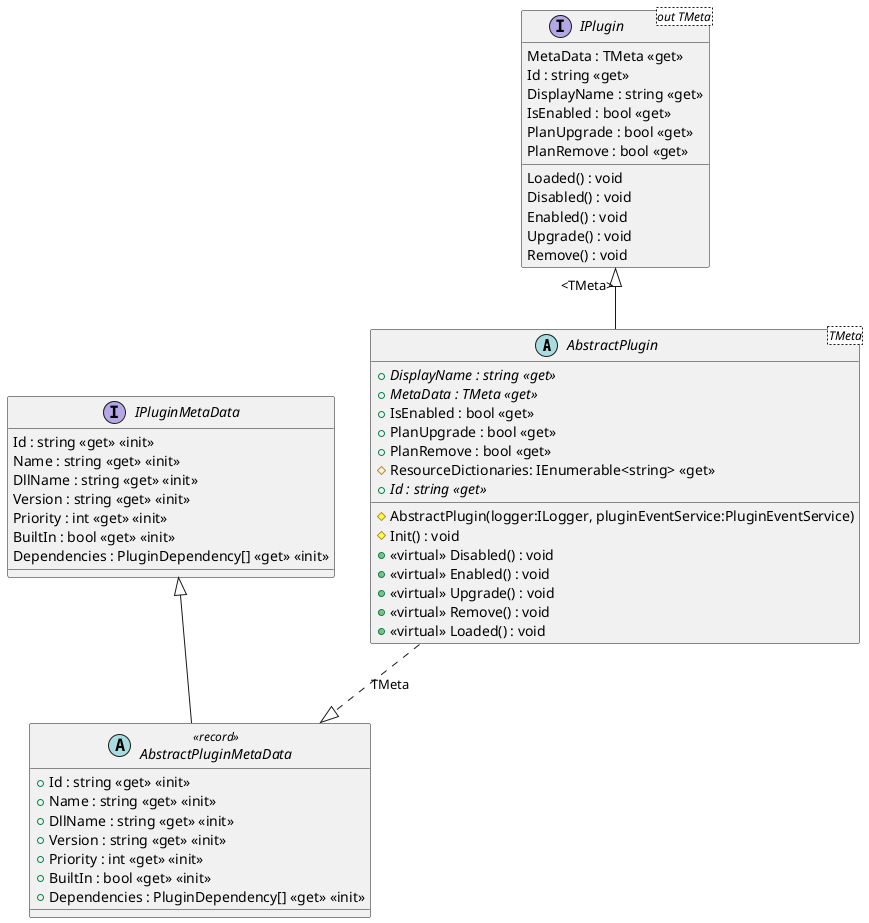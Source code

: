 @startuml
abstract class "AbstractPlugin"<TMeta> {
    + {abstract} DisplayName : string <<get>>
    + {abstract} MetaData : TMeta <<get>>
    # AbstractPlugin(logger:ILogger, pluginEventService:PluginEventService)
    # Init() : void
    + IsEnabled : bool <<get>>
    + PlanUpgrade : bool <<get>>
    + PlanRemove : bool <<get>>
    + <<virtual>> Disabled() : void
    + <<virtual>> Enabled() : void
    + <<virtual>> Upgrade() : void
    + <<virtual>> Remove() : void
    # ResourceDictionaries: IEnumerable<string> <<get>>
    + <<virtual>> Loaded() : void
    + {abstract} Id : string <<get>>
}
interface "IPlugin"<out TMeta> {
    MetaData : TMeta <<get>>
    Id : string <<get>>
    DisplayName : string <<get>>
    IsEnabled : bool <<get>> 
    PlanUpgrade : bool <<get>>
    PlanRemove : bool <<get>> 
    Loaded() : void
    Disabled() : void
    Enabled() : void
    Upgrade() : void
    Remove() : void
}
interface IPluginMetaData {
    Id : string <<get>> <<init>>
    Name : string <<get>> <<init>>
    DllName : string <<get>> <<init>>
    Version : string <<get>> <<init>>
    Priority : int <<get>> <<init>>
    BuiltIn : bool <<get>> <<init>>
    Dependencies : PluginDependency[] <<get>> <<init>>
}
abstract class AbstractPluginMetaData <<record>> {
    + Id : string <<get>> <<init>>
    + Name : string <<get>> <<init>>
    + DllName : string <<get>> <<init>>
    + Version : string <<get>> <<init>>
    + Priority : int <<get>> <<init>>
    + BuiltIn : bool <<get>> <<init>>
    + Dependencies : PluginDependency[] <<get>> <<init>>
}
IPluginMetaData <|-- AbstractPluginMetaData
"IPlugin" "<TMeta>" <|-- "AbstractPlugin"
AbstractPlugin ..|> AbstractPluginMetaData : TMeta
@enduml
